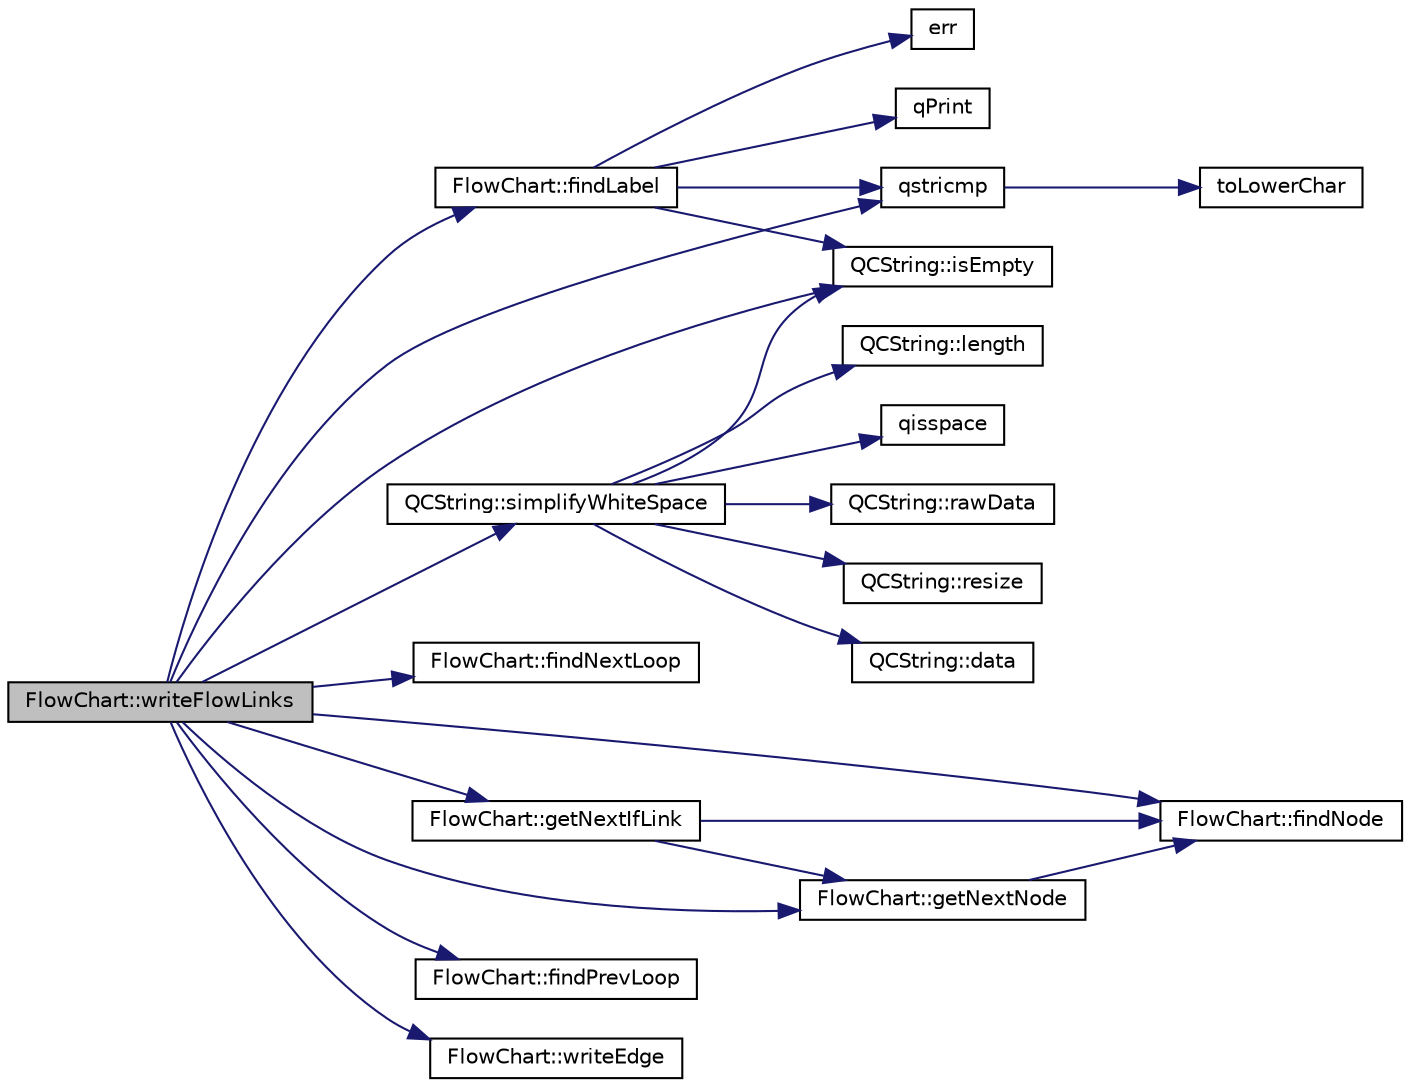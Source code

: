 digraph "FlowChart::writeFlowLinks"
{
 // LATEX_PDF_SIZE
  edge [fontname="Helvetica",fontsize="10",labelfontname="Helvetica",labelfontsize="10"];
  node [fontname="Helvetica",fontsize="10",shape=record];
  rankdir="LR";
  Node1 [label="FlowChart::writeFlowLinks",height=0.2,width=0.4,color="black", fillcolor="grey75", style="filled", fontcolor="black",tooltip=" "];
  Node1 -> Node2 [color="midnightblue",fontsize="10",style="solid",fontname="Helvetica"];
  Node2 [label="FlowChart::findLabel",height=0.2,width=0.4,color="black", fillcolor="white", style="filled",URL="$classFlowChart.html#a590a484692d935d4850c7e6bce508d01",tooltip=" "];
  Node2 -> Node3 [color="midnightblue",fontsize="10",style="solid",fontname="Helvetica"];
  Node3 [label="err",height=0.2,width=0.4,color="black", fillcolor="white", style="filled",URL="$message_8cpp.html#aede5746344fdce99647541101eaa7f06",tooltip=" "];
  Node2 -> Node4 [color="midnightblue",fontsize="10",style="solid",fontname="Helvetica"];
  Node4 [label="QCString::isEmpty",height=0.2,width=0.4,color="black", fillcolor="white", style="filled",URL="$classQCString.html#a621c4090d69ad7d05ef8e5234376c3d8",tooltip=" "];
  Node2 -> Node5 [color="midnightblue",fontsize="10",style="solid",fontname="Helvetica"];
  Node5 [label="qPrint",height=0.2,width=0.4,color="black", fillcolor="white", style="filled",URL="$qcstring_8h.html#a9851ebb5ae2f65b4d2b1d08421edbfd2",tooltip=" "];
  Node2 -> Node6 [color="midnightblue",fontsize="10",style="solid",fontname="Helvetica"];
  Node6 [label="qstricmp",height=0.2,width=0.4,color="black", fillcolor="white", style="filled",URL="$qcstring_8cpp.html#a773d5813108052583cde43cc8517893d",tooltip=" "];
  Node6 -> Node7 [color="midnightblue",fontsize="10",style="solid",fontname="Helvetica"];
  Node7 [label="toLowerChar",height=0.2,width=0.4,color="black", fillcolor="white", style="filled",URL="$qcstring_8cpp.html#a4e545641f98651d4fb8299b407721f9b",tooltip=" "];
  Node1 -> Node8 [color="midnightblue",fontsize="10",style="solid",fontname="Helvetica"];
  Node8 [label="FlowChart::findNextLoop",height=0.2,width=0.4,color="black", fillcolor="white", style="filled",URL="$classFlowChart.html#a82fc425100d1cf68c08bad05195bf2f3",tooltip=" "];
  Node1 -> Node9 [color="midnightblue",fontsize="10",style="solid",fontname="Helvetica"];
  Node9 [label="FlowChart::findNode",height=0.2,width=0.4,color="black", fillcolor="white", style="filled",URL="$classFlowChart.html#aba76e82b248e1113568acd458e2b7b21",tooltip=" "];
  Node1 -> Node10 [color="midnightblue",fontsize="10",style="solid",fontname="Helvetica"];
  Node10 [label="FlowChart::findPrevLoop",height=0.2,width=0.4,color="black", fillcolor="white", style="filled",URL="$classFlowChart.html#a0305aa29048ee638ab09b4dc4bf28a9f",tooltip=" "];
  Node1 -> Node11 [color="midnightblue",fontsize="10",style="solid",fontname="Helvetica"];
  Node11 [label="FlowChart::getNextIfLink",height=0.2,width=0.4,color="black", fillcolor="white", style="filled",URL="$classFlowChart.html#a948abd6948d3e24f3e9dec7eff2c3a18",tooltip=" "];
  Node11 -> Node9 [color="midnightblue",fontsize="10",style="solid",fontname="Helvetica"];
  Node11 -> Node12 [color="midnightblue",fontsize="10",style="solid",fontname="Helvetica"];
  Node12 [label="FlowChart::getNextNode",height=0.2,width=0.4,color="black", fillcolor="white", style="filled",URL="$classFlowChart.html#a660d99edcee9c4dd556b42b8aa1dd4da",tooltip=" "];
  Node12 -> Node9 [color="midnightblue",fontsize="10",style="solid",fontname="Helvetica"];
  Node1 -> Node12 [color="midnightblue",fontsize="10",style="solid",fontname="Helvetica"];
  Node1 -> Node4 [color="midnightblue",fontsize="10",style="solid",fontname="Helvetica"];
  Node1 -> Node6 [color="midnightblue",fontsize="10",style="solid",fontname="Helvetica"];
  Node1 -> Node13 [color="midnightblue",fontsize="10",style="solid",fontname="Helvetica"];
  Node13 [label="QCString::simplifyWhiteSpace",height=0.2,width=0.4,color="black", fillcolor="white", style="filled",URL="$classQCString.html#a8d6ace0deb439b916b9f97f54a6c9cc2",tooltip=" "];
  Node13 -> Node14 [color="midnightblue",fontsize="10",style="solid",fontname="Helvetica"];
  Node14 [label="QCString::data",height=0.2,width=0.4,color="black", fillcolor="white", style="filled",URL="$classQCString.html#ac3aa3ac1a1c36d3305eba22a2eb0d098",tooltip=" "];
  Node13 -> Node4 [color="midnightblue",fontsize="10",style="solid",fontname="Helvetica"];
  Node13 -> Node15 [color="midnightblue",fontsize="10",style="solid",fontname="Helvetica"];
  Node15 [label="QCString::length",height=0.2,width=0.4,color="black", fillcolor="white", style="filled",URL="$classQCString.html#ac52596733e9110b778019946d73fb268",tooltip=" "];
  Node13 -> Node16 [color="midnightblue",fontsize="10",style="solid",fontname="Helvetica"];
  Node16 [label="qisspace",height=0.2,width=0.4,color="black", fillcolor="white", style="filled",URL="$qcstring_8h.html#a77c877f20c7388af72f6a936072b5109",tooltip=" "];
  Node13 -> Node17 [color="midnightblue",fontsize="10",style="solid",fontname="Helvetica"];
  Node17 [label="QCString::rawData",height=0.2,width=0.4,color="black", fillcolor="white", style="filled",URL="$classQCString.html#a5f5c9dc172d638c8d7b07010d100117a",tooltip=" "];
  Node13 -> Node18 [color="midnightblue",fontsize="10",style="solid",fontname="Helvetica"];
  Node18 [label="QCString::resize",height=0.2,width=0.4,color="black", fillcolor="white", style="filled",URL="$classQCString.html#a993474e2da59141336e6105b8e154f2b",tooltip=" "];
  Node1 -> Node19 [color="midnightblue",fontsize="10",style="solid",fontname="Helvetica"];
  Node19 [label="FlowChart::writeEdge",height=0.2,width=0.4,color="black", fillcolor="white", style="filled",URL="$classFlowChart.html#a20d4f7b89091aeb52c0349fd9e553409",tooltip=" "];
}
